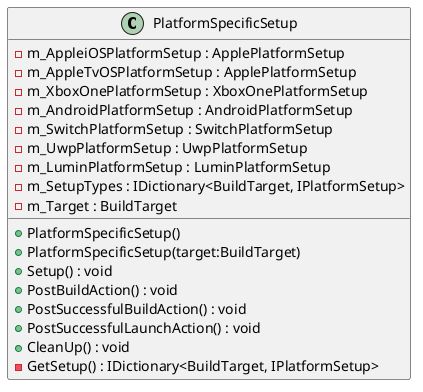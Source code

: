 @startuml
class PlatformSpecificSetup {
    - m_AppleiOSPlatformSetup : ApplePlatformSetup
    - m_AppleTvOSPlatformSetup : ApplePlatformSetup
    - m_XboxOnePlatformSetup : XboxOnePlatformSetup
    - m_AndroidPlatformSetup : AndroidPlatformSetup
    - m_SwitchPlatformSetup : SwitchPlatformSetup
    - m_UwpPlatformSetup : UwpPlatformSetup
    - m_LuminPlatformSetup : LuminPlatformSetup
    - m_SetupTypes : IDictionary<BuildTarget, IPlatformSetup>
    - m_Target : BuildTarget
    + PlatformSpecificSetup()
    + PlatformSpecificSetup(target:BuildTarget)
    + Setup() : void
    + PostBuildAction() : void
    + PostSuccessfulBuildAction() : void
    + PostSuccessfulLaunchAction() : void
    + CleanUp() : void
    - GetSetup() : IDictionary<BuildTarget, IPlatformSetup>
}
@enduml
